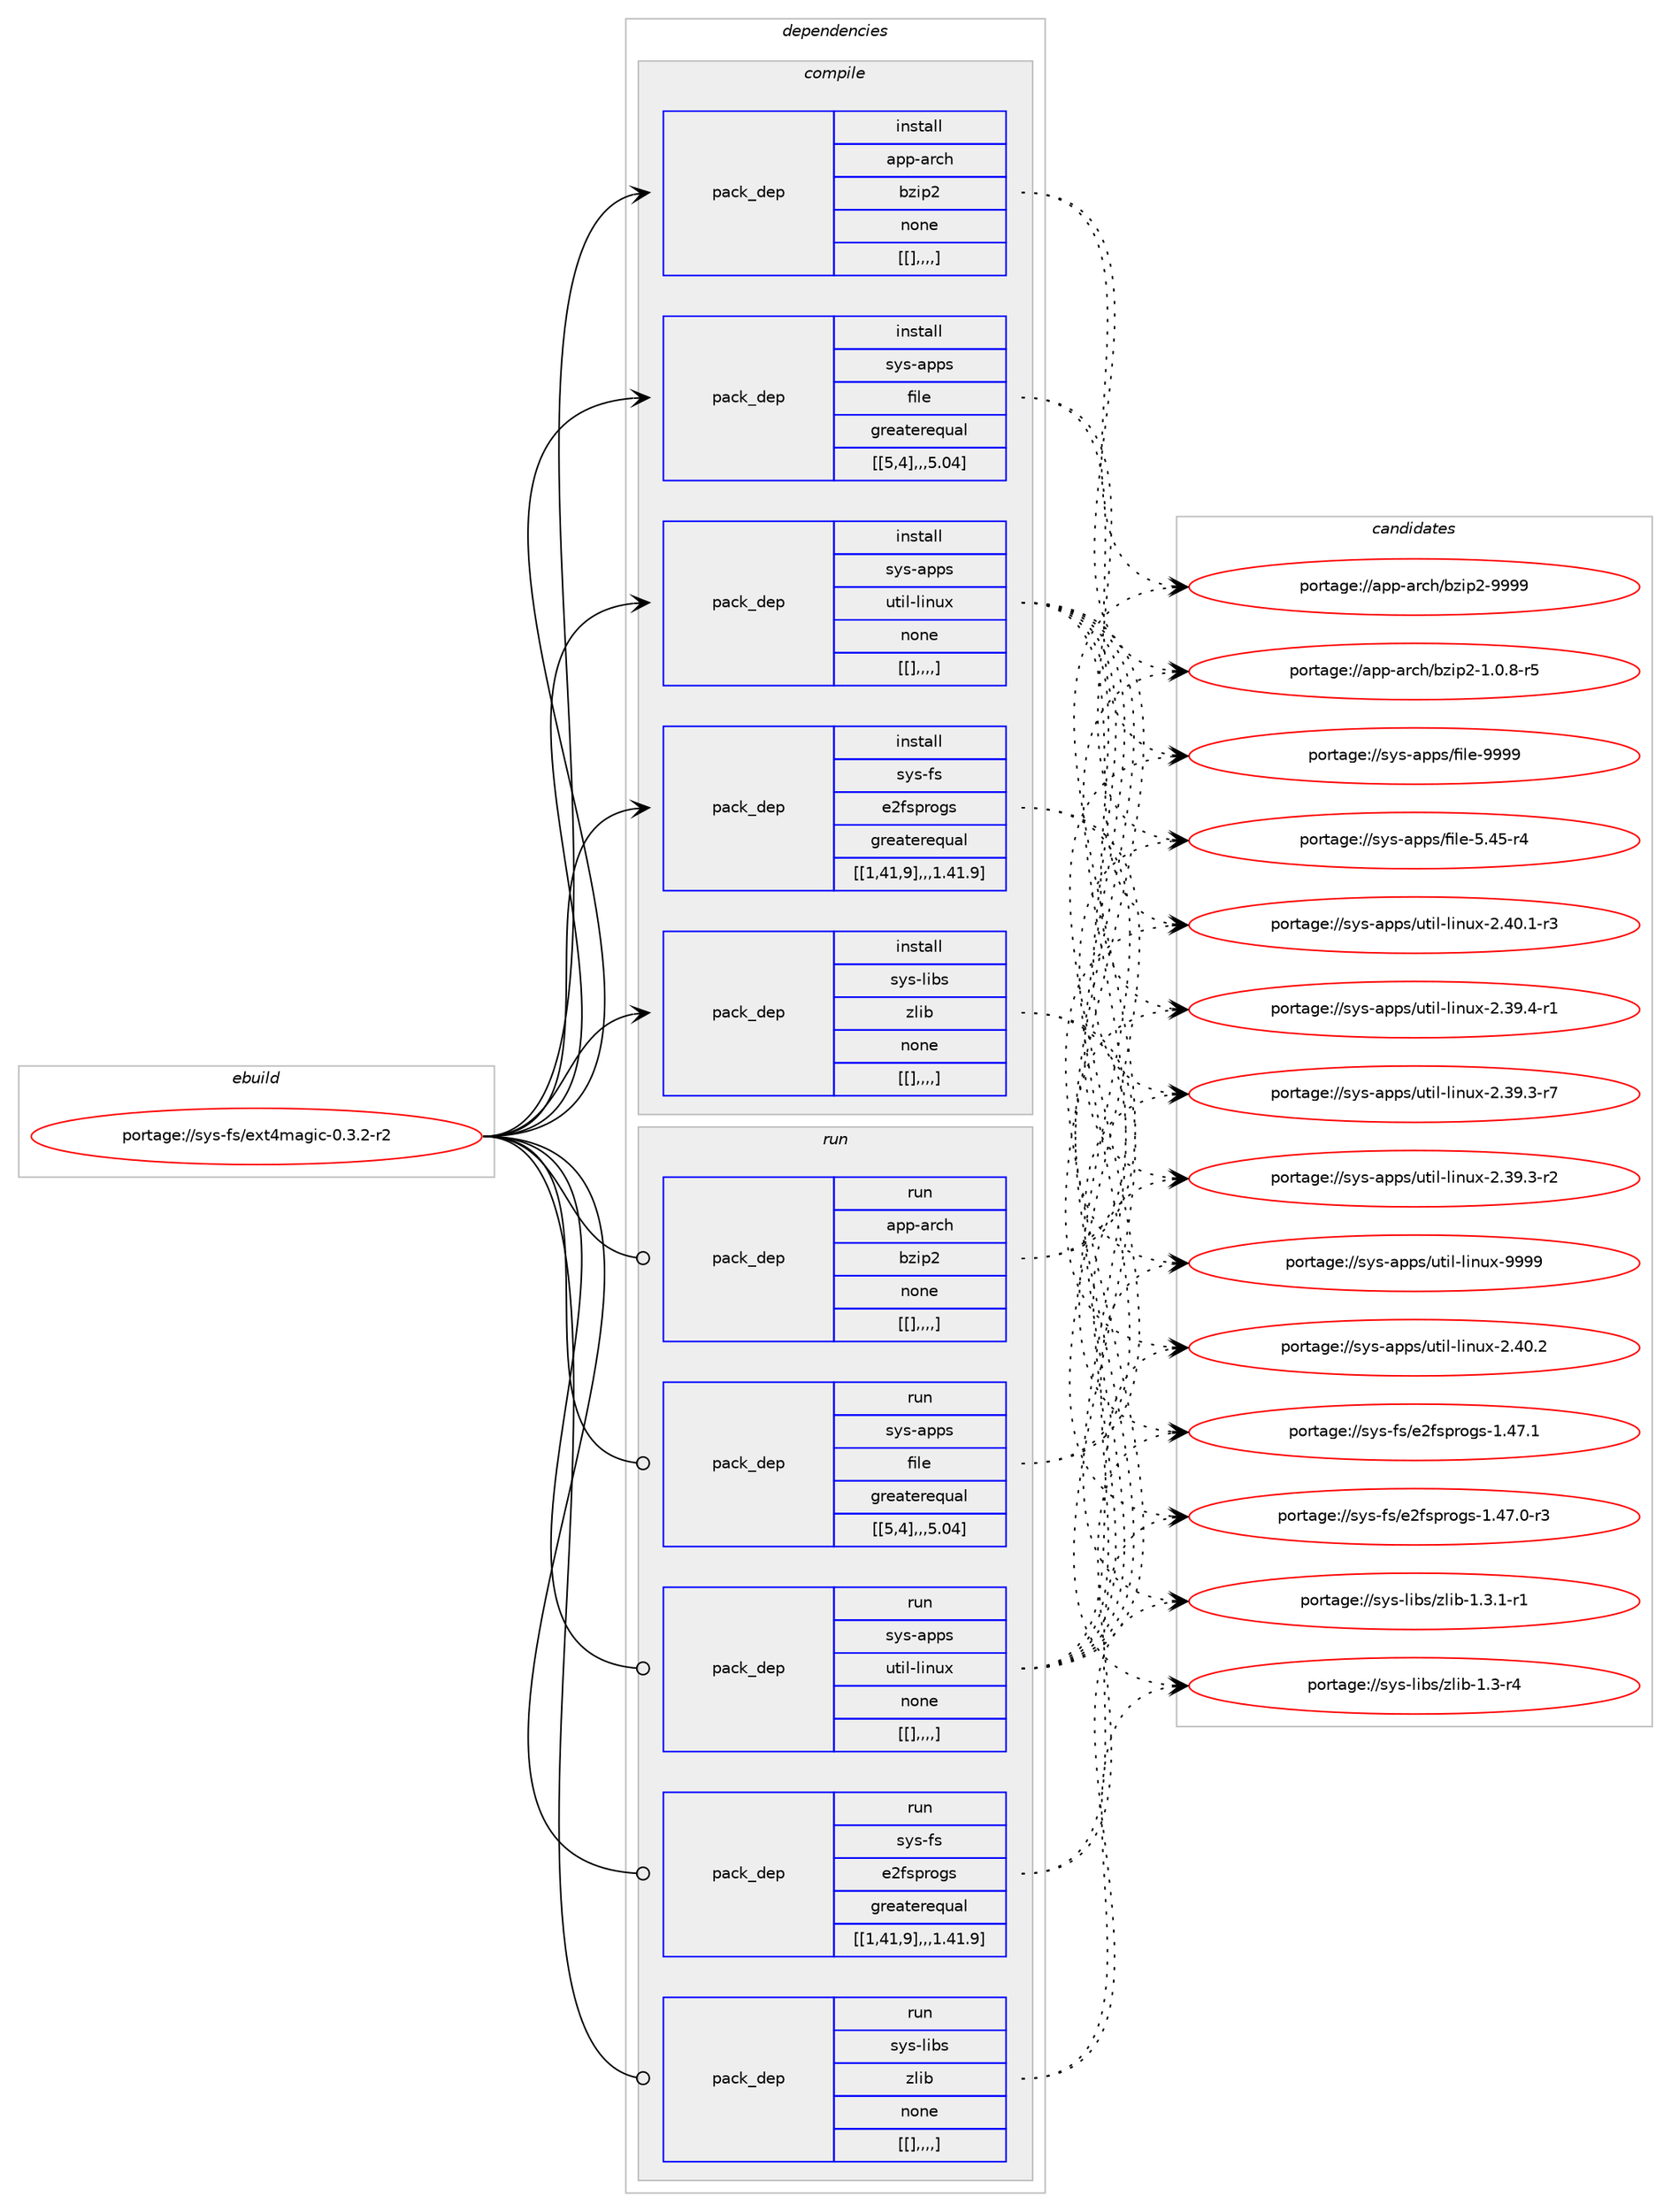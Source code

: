 digraph prolog {

# *************
# Graph options
# *************

newrank=true;
concentrate=true;
compound=true;
graph [rankdir=LR,fontname=Helvetica,fontsize=10,ranksep=1.5];#, ranksep=2.5, nodesep=0.2];
edge  [arrowhead=vee];
node  [fontname=Helvetica,fontsize=10];

# **********
# The ebuild
# **********

subgraph cluster_leftcol {
color=gray;
label=<<i>ebuild</i>>;
id [label="portage://sys-fs/ext4magic-0.3.2-r2", color=red, width=4, href="../sys-fs/ext4magic-0.3.2-r2.svg"];
}

# ****************
# The dependencies
# ****************

subgraph cluster_midcol {
color=gray;
label=<<i>dependencies</i>>;
subgraph cluster_compile {
fillcolor="#eeeeee";
style=filled;
label=<<i>compile</i>>;
subgraph pack968 {
dependency1245 [label=<<TABLE BORDER="0" CELLBORDER="1" CELLSPACING="0" CELLPADDING="4" WIDTH="220"><TR><TD ROWSPAN="6" CELLPADDING="30">pack_dep</TD></TR><TR><TD WIDTH="110">install</TD></TR><TR><TD>app-arch</TD></TR><TR><TD>bzip2</TD></TR><TR><TD>none</TD></TR><TR><TD>[[],,,,]</TD></TR></TABLE>>, shape=none, color=blue];
}
id:e -> dependency1245:w [weight=20,style="solid",arrowhead="vee"];
subgraph pack969 {
dependency1247 [label=<<TABLE BORDER="0" CELLBORDER="1" CELLSPACING="0" CELLPADDING="4" WIDTH="220"><TR><TD ROWSPAN="6" CELLPADDING="30">pack_dep</TD></TR><TR><TD WIDTH="110">install</TD></TR><TR><TD>sys-apps</TD></TR><TR><TD>file</TD></TR><TR><TD>greaterequal</TD></TR><TR><TD>[[5,4],,,5.04]</TD></TR></TABLE>>, shape=none, color=blue];
}
id:e -> dependency1247:w [weight=20,style="solid",arrowhead="vee"];
subgraph pack972 {
dependency1251 [label=<<TABLE BORDER="0" CELLBORDER="1" CELLSPACING="0" CELLPADDING="4" WIDTH="220"><TR><TD ROWSPAN="6" CELLPADDING="30">pack_dep</TD></TR><TR><TD WIDTH="110">install</TD></TR><TR><TD>sys-apps</TD></TR><TR><TD>util-linux</TD></TR><TR><TD>none</TD></TR><TR><TD>[[],,,,]</TD></TR></TABLE>>, shape=none, color=blue];
}
id:e -> dependency1251:w [weight=20,style="solid",arrowhead="vee"];
subgraph pack974 {
dependency1254 [label=<<TABLE BORDER="0" CELLBORDER="1" CELLSPACING="0" CELLPADDING="4" WIDTH="220"><TR><TD ROWSPAN="6" CELLPADDING="30">pack_dep</TD></TR><TR><TD WIDTH="110">install</TD></TR><TR><TD>sys-fs</TD></TR><TR><TD>e2fsprogs</TD></TR><TR><TD>greaterequal</TD></TR><TR><TD>[[1,41,9],,,1.41.9]</TD></TR></TABLE>>, shape=none, color=blue];
}
id:e -> dependency1254:w [weight=20,style="solid",arrowhead="vee"];
subgraph pack979 {
dependency1261 [label=<<TABLE BORDER="0" CELLBORDER="1" CELLSPACING="0" CELLPADDING="4" WIDTH="220"><TR><TD ROWSPAN="6" CELLPADDING="30">pack_dep</TD></TR><TR><TD WIDTH="110">install</TD></TR><TR><TD>sys-libs</TD></TR><TR><TD>zlib</TD></TR><TR><TD>none</TD></TR><TR><TD>[[],,,,]</TD></TR></TABLE>>, shape=none, color=blue];
}
id:e -> dependency1261:w [weight=20,style="solid",arrowhead="vee"];
}
subgraph cluster_compileandrun {
fillcolor="#eeeeee";
style=filled;
label=<<i>compile and run</i>>;
}
subgraph cluster_run {
fillcolor="#eeeeee";
style=filled;
label=<<i>run</i>>;
subgraph pack981 {
dependency1265 [label=<<TABLE BORDER="0" CELLBORDER="1" CELLSPACING="0" CELLPADDING="4" WIDTH="220"><TR><TD ROWSPAN="6" CELLPADDING="30">pack_dep</TD></TR><TR><TD WIDTH="110">run</TD></TR><TR><TD>app-arch</TD></TR><TR><TD>bzip2</TD></TR><TR><TD>none</TD></TR><TR><TD>[[],,,,]</TD></TR></TABLE>>, shape=none, color=blue];
}
id:e -> dependency1265:w [weight=20,style="solid",arrowhead="odot"];
subgraph pack985 {
dependency1270 [label=<<TABLE BORDER="0" CELLBORDER="1" CELLSPACING="0" CELLPADDING="4" WIDTH="220"><TR><TD ROWSPAN="6" CELLPADDING="30">pack_dep</TD></TR><TR><TD WIDTH="110">run</TD></TR><TR><TD>sys-apps</TD></TR><TR><TD>file</TD></TR><TR><TD>greaterequal</TD></TR><TR><TD>[[5,4],,,5.04]</TD></TR></TABLE>>, shape=none, color=blue];
}
id:e -> dependency1270:w [weight=20,style="solid",arrowhead="odot"];
subgraph pack988 {
dependency1274 [label=<<TABLE BORDER="0" CELLBORDER="1" CELLSPACING="0" CELLPADDING="4" WIDTH="220"><TR><TD ROWSPAN="6" CELLPADDING="30">pack_dep</TD></TR><TR><TD WIDTH="110">run</TD></TR><TR><TD>sys-apps</TD></TR><TR><TD>util-linux</TD></TR><TR><TD>none</TD></TR><TR><TD>[[],,,,]</TD></TR></TABLE>>, shape=none, color=blue];
}
id:e -> dependency1274:w [weight=20,style="solid",arrowhead="odot"];
subgraph pack991 {
dependency1278 [label=<<TABLE BORDER="0" CELLBORDER="1" CELLSPACING="0" CELLPADDING="4" WIDTH="220"><TR><TD ROWSPAN="6" CELLPADDING="30">pack_dep</TD></TR><TR><TD WIDTH="110">run</TD></TR><TR><TD>sys-fs</TD></TR><TR><TD>e2fsprogs</TD></TR><TR><TD>greaterequal</TD></TR><TR><TD>[[1,41,9],,,1.41.9]</TD></TR></TABLE>>, shape=none, color=blue];
}
id:e -> dependency1278:w [weight=20,style="solid",arrowhead="odot"];
subgraph pack995 {
dependency1284 [label=<<TABLE BORDER="0" CELLBORDER="1" CELLSPACING="0" CELLPADDING="4" WIDTH="220"><TR><TD ROWSPAN="6" CELLPADDING="30">pack_dep</TD></TR><TR><TD WIDTH="110">run</TD></TR><TR><TD>sys-libs</TD></TR><TR><TD>zlib</TD></TR><TR><TD>none</TD></TR><TR><TD>[[],,,,]</TD></TR></TABLE>>, shape=none, color=blue];
}
id:e -> dependency1284:w [weight=20,style="solid",arrowhead="odot"];
}
}

# **************
# The candidates
# **************

subgraph cluster_choices {
rank=same;
color=gray;
label=<<i>candidates</i>>;

subgraph choice900 {
color=black;
nodesep=1;
choice971121124597114991044798122105112504557575757 [label="portage://app-arch/bzip2-9999", color=red, width=4,href="../app-arch/bzip2-9999.svg"];
choice971121124597114991044798122105112504549464846564511453 [label="portage://app-arch/bzip2-1.0.8-r5", color=red, width=4,href="../app-arch/bzip2-1.0.8-r5.svg"];
dependency1245:e -> choice971121124597114991044798122105112504557575757:w [style=dotted,weight="100"];
dependency1245:e -> choice971121124597114991044798122105112504549464846564511453:w [style=dotted,weight="100"];
}
subgraph choice902 {
color=black;
nodesep=1;
choice1151211154597112112115471021051081014557575757 [label="portage://sys-apps/file-9999", color=red, width=4,href="../sys-apps/file-9999.svg"];
choice11512111545971121121154710210510810145534652534511452 [label="portage://sys-apps/file-5.45-r4", color=red, width=4,href="../sys-apps/file-5.45-r4.svg"];
dependency1247:e -> choice1151211154597112112115471021051081014557575757:w [style=dotted,weight="100"];
dependency1247:e -> choice11512111545971121121154710210510810145534652534511452:w [style=dotted,weight="100"];
}
subgraph choice903 {
color=black;
nodesep=1;
choice115121115459711211211547117116105108451081051101171204557575757 [label="portage://sys-apps/util-linux-9999", color=red, width=4,href="../sys-apps/util-linux-9999.svg"];
choice1151211154597112112115471171161051084510810511011712045504652484650 [label="portage://sys-apps/util-linux-2.40.2", color=red, width=4,href="../sys-apps/util-linux-2.40.2.svg"];
choice11512111545971121121154711711610510845108105110117120455046524846494511451 [label="portage://sys-apps/util-linux-2.40.1-r3", color=red, width=4,href="../sys-apps/util-linux-2.40.1-r3.svg"];
choice11512111545971121121154711711610510845108105110117120455046515746524511449 [label="portage://sys-apps/util-linux-2.39.4-r1", color=red, width=4,href="../sys-apps/util-linux-2.39.4-r1.svg"];
choice11512111545971121121154711711610510845108105110117120455046515746514511455 [label="portage://sys-apps/util-linux-2.39.3-r7", color=red, width=4,href="../sys-apps/util-linux-2.39.3-r7.svg"];
choice11512111545971121121154711711610510845108105110117120455046515746514511450 [label="portage://sys-apps/util-linux-2.39.3-r2", color=red, width=4,href="../sys-apps/util-linux-2.39.3-r2.svg"];
dependency1251:e -> choice115121115459711211211547117116105108451081051101171204557575757:w [style=dotted,weight="100"];
dependency1251:e -> choice1151211154597112112115471171161051084510810511011712045504652484650:w [style=dotted,weight="100"];
dependency1251:e -> choice11512111545971121121154711711610510845108105110117120455046524846494511451:w [style=dotted,weight="100"];
dependency1251:e -> choice11512111545971121121154711711610510845108105110117120455046515746524511449:w [style=dotted,weight="100"];
dependency1251:e -> choice11512111545971121121154711711610510845108105110117120455046515746514511455:w [style=dotted,weight="100"];
dependency1251:e -> choice11512111545971121121154711711610510845108105110117120455046515746514511450:w [style=dotted,weight="100"];
}
subgraph choice904 {
color=black;
nodesep=1;
choice11512111545102115471015010211511211411110311545494652554649 [label="portage://sys-fs/e2fsprogs-1.47.1", color=red, width=4,href="../sys-fs/e2fsprogs-1.47.1.svg"];
choice115121115451021154710150102115112114111103115454946525546484511451 [label="portage://sys-fs/e2fsprogs-1.47.0-r3", color=red, width=4,href="../sys-fs/e2fsprogs-1.47.0-r3.svg"];
dependency1254:e -> choice11512111545102115471015010211511211411110311545494652554649:w [style=dotted,weight="100"];
dependency1254:e -> choice115121115451021154710150102115112114111103115454946525546484511451:w [style=dotted,weight="100"];
}
subgraph choice905 {
color=black;
nodesep=1;
choice115121115451081059811547122108105984549465146494511449 [label="portage://sys-libs/zlib-1.3.1-r1", color=red, width=4,href="../sys-libs/zlib-1.3.1-r1.svg"];
choice11512111545108105981154712210810598454946514511452 [label="portage://sys-libs/zlib-1.3-r4", color=red, width=4,href="../sys-libs/zlib-1.3-r4.svg"];
dependency1261:e -> choice115121115451081059811547122108105984549465146494511449:w [style=dotted,weight="100"];
dependency1261:e -> choice11512111545108105981154712210810598454946514511452:w [style=dotted,weight="100"];
}
subgraph choice906 {
color=black;
nodesep=1;
choice971121124597114991044798122105112504557575757 [label="portage://app-arch/bzip2-9999", color=red, width=4,href="../app-arch/bzip2-9999.svg"];
choice971121124597114991044798122105112504549464846564511453 [label="portage://app-arch/bzip2-1.0.8-r5", color=red, width=4,href="../app-arch/bzip2-1.0.8-r5.svg"];
dependency1265:e -> choice971121124597114991044798122105112504557575757:w [style=dotted,weight="100"];
dependency1265:e -> choice971121124597114991044798122105112504549464846564511453:w [style=dotted,weight="100"];
}
subgraph choice907 {
color=black;
nodesep=1;
choice1151211154597112112115471021051081014557575757 [label="portage://sys-apps/file-9999", color=red, width=4,href="../sys-apps/file-9999.svg"];
choice11512111545971121121154710210510810145534652534511452 [label="portage://sys-apps/file-5.45-r4", color=red, width=4,href="../sys-apps/file-5.45-r4.svg"];
dependency1270:e -> choice1151211154597112112115471021051081014557575757:w [style=dotted,weight="100"];
dependency1270:e -> choice11512111545971121121154710210510810145534652534511452:w [style=dotted,weight="100"];
}
subgraph choice909 {
color=black;
nodesep=1;
choice115121115459711211211547117116105108451081051101171204557575757 [label="portage://sys-apps/util-linux-9999", color=red, width=4,href="../sys-apps/util-linux-9999.svg"];
choice1151211154597112112115471171161051084510810511011712045504652484650 [label="portage://sys-apps/util-linux-2.40.2", color=red, width=4,href="../sys-apps/util-linux-2.40.2.svg"];
choice11512111545971121121154711711610510845108105110117120455046524846494511451 [label="portage://sys-apps/util-linux-2.40.1-r3", color=red, width=4,href="../sys-apps/util-linux-2.40.1-r3.svg"];
choice11512111545971121121154711711610510845108105110117120455046515746524511449 [label="portage://sys-apps/util-linux-2.39.4-r1", color=red, width=4,href="../sys-apps/util-linux-2.39.4-r1.svg"];
choice11512111545971121121154711711610510845108105110117120455046515746514511455 [label="portage://sys-apps/util-linux-2.39.3-r7", color=red, width=4,href="../sys-apps/util-linux-2.39.3-r7.svg"];
choice11512111545971121121154711711610510845108105110117120455046515746514511450 [label="portage://sys-apps/util-linux-2.39.3-r2", color=red, width=4,href="../sys-apps/util-linux-2.39.3-r2.svg"];
dependency1274:e -> choice115121115459711211211547117116105108451081051101171204557575757:w [style=dotted,weight="100"];
dependency1274:e -> choice1151211154597112112115471171161051084510810511011712045504652484650:w [style=dotted,weight="100"];
dependency1274:e -> choice11512111545971121121154711711610510845108105110117120455046524846494511451:w [style=dotted,weight="100"];
dependency1274:e -> choice11512111545971121121154711711610510845108105110117120455046515746524511449:w [style=dotted,weight="100"];
dependency1274:e -> choice11512111545971121121154711711610510845108105110117120455046515746514511455:w [style=dotted,weight="100"];
dependency1274:e -> choice11512111545971121121154711711610510845108105110117120455046515746514511450:w [style=dotted,weight="100"];
}
subgraph choice911 {
color=black;
nodesep=1;
choice11512111545102115471015010211511211411110311545494652554649 [label="portage://sys-fs/e2fsprogs-1.47.1", color=red, width=4,href="../sys-fs/e2fsprogs-1.47.1.svg"];
choice115121115451021154710150102115112114111103115454946525546484511451 [label="portage://sys-fs/e2fsprogs-1.47.0-r3", color=red, width=4,href="../sys-fs/e2fsprogs-1.47.0-r3.svg"];
dependency1278:e -> choice11512111545102115471015010211511211411110311545494652554649:w [style=dotted,weight="100"];
dependency1278:e -> choice115121115451021154710150102115112114111103115454946525546484511451:w [style=dotted,weight="100"];
}
subgraph choice913 {
color=black;
nodesep=1;
choice115121115451081059811547122108105984549465146494511449 [label="portage://sys-libs/zlib-1.3.1-r1", color=red, width=4,href="../sys-libs/zlib-1.3.1-r1.svg"];
choice11512111545108105981154712210810598454946514511452 [label="portage://sys-libs/zlib-1.3-r4", color=red, width=4,href="../sys-libs/zlib-1.3-r4.svg"];
dependency1284:e -> choice115121115451081059811547122108105984549465146494511449:w [style=dotted,weight="100"];
dependency1284:e -> choice11512111545108105981154712210810598454946514511452:w [style=dotted,weight="100"];
}
}

}
